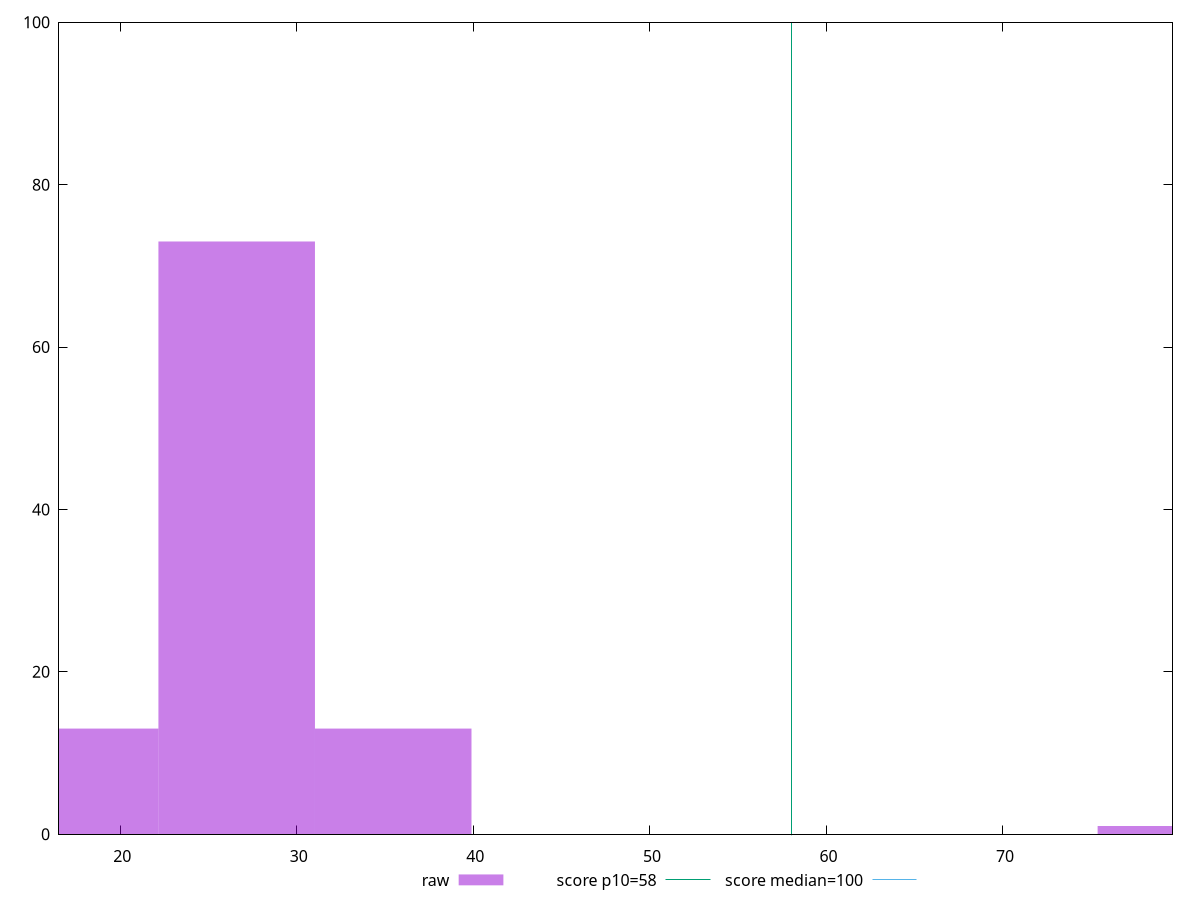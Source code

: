 reset

$raw <<EOF
79.79220574875134 1
26.597401916250448 73
35.4632025550006 13
17.7316012775003 13
EOF

set key outside below
set boxwidth 8.86580063875015
set xrange [16.533333333333335:79.60000000000001]
set yrange [0:100]
set trange [0:100]
set style fill transparent solid 0.5 noborder

set parametric
set terminal svg size 640, 490 enhanced background rgb 'white'
set output "reports/report_00031_2021-02-24T23-18-18.084Z/estimated-input-latency/samples/music/raw/histogram.svg"

plot $raw title "raw" with boxes, \
     58,t title "score p10=58", \
     100,t title "score median=100"

reset
